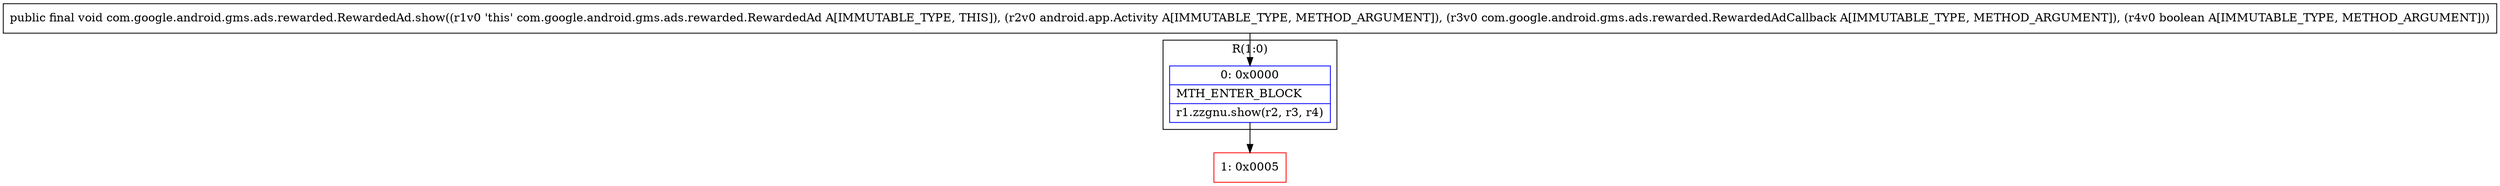 digraph "CFG forcom.google.android.gms.ads.rewarded.RewardedAd.show(Landroid\/app\/Activity;Lcom\/google\/android\/gms\/ads\/rewarded\/RewardedAdCallback;Z)V" {
subgraph cluster_Region_549454239 {
label = "R(1:0)";
node [shape=record,color=blue];
Node_0 [shape=record,label="{0\:\ 0x0000|MTH_ENTER_BLOCK\l|r1.zzgnu.show(r2, r3, r4)\l}"];
}
Node_1 [shape=record,color=red,label="{1\:\ 0x0005}"];
MethodNode[shape=record,label="{public final void com.google.android.gms.ads.rewarded.RewardedAd.show((r1v0 'this' com.google.android.gms.ads.rewarded.RewardedAd A[IMMUTABLE_TYPE, THIS]), (r2v0 android.app.Activity A[IMMUTABLE_TYPE, METHOD_ARGUMENT]), (r3v0 com.google.android.gms.ads.rewarded.RewardedAdCallback A[IMMUTABLE_TYPE, METHOD_ARGUMENT]), (r4v0 boolean A[IMMUTABLE_TYPE, METHOD_ARGUMENT])) }"];
MethodNode -> Node_0;
Node_0 -> Node_1;
}

